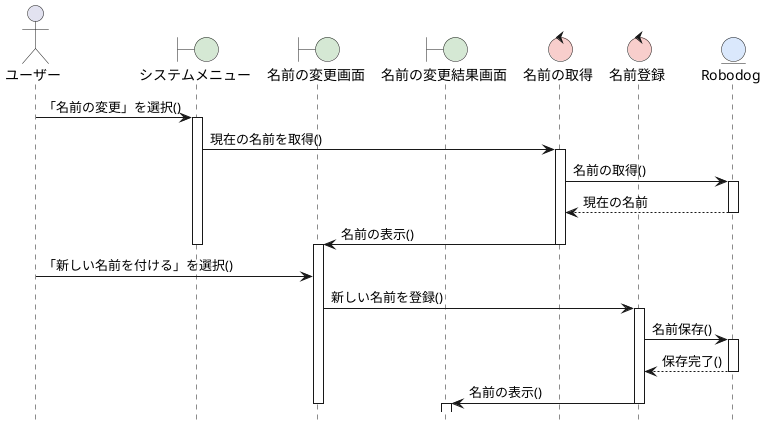 @startuml RoboDogシステム-名前変更シーケンス図
hide footbox
skinparam boundaryBackgroundColor #D5E8D4
skinparam controlBackgroundColor  #F8CECC
skinparam entityBackgroundColor   #DAE8FC

actor ユーザー as A
boundary システムメニュー as B1
boundary 名前の変更画面 as B2
boundary 名前の変更結果画面 as B3
control 名前の取得 as C1
control 名前登録 as C2
entity Robodog as E

A -> B1: 「名前の変更」を選択()
activate B1

B1 -> C1: 現在の名前を取得()
activate C1
C1 -> E: 名前の取得()
activate E
E --> C1: 現在の名前
deactivate E
C1 -> B2: 名前の表示()
deactivate C1
deactivate B1
activate B2

A -> B2: 「新しい名前を付ける」を選択()

B2 -> C2: 新しい名前を登録()
activate C2
C2 -> E: 名前保存()
activate E
E --> C2: 保存完了()
deactivate E

C2 -> B3: 名前の表示()
deactivate C2
deactivate B2
activate B3

@enduml